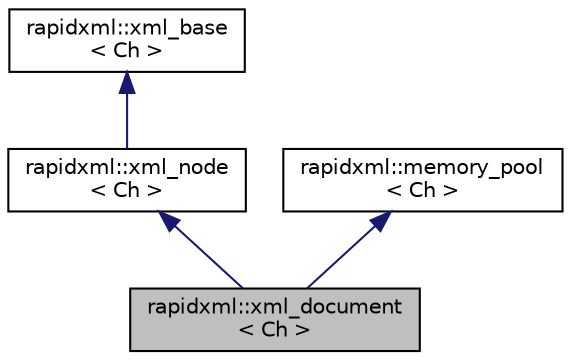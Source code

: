 digraph "rapidxml::xml_document&lt; Ch &gt;"
{
 // LATEX_PDF_SIZE
  edge [fontname="Helvetica",fontsize="10",labelfontname="Helvetica",labelfontsize="10"];
  node [fontname="Helvetica",fontsize="10",shape=record];
  Node1 [label="rapidxml::xml_document\l\< Ch \>",height=0.2,width=0.4,color="black", fillcolor="grey75", style="filled", fontcolor="black",tooltip=" "];
  Node2 -> Node1 [dir="back",color="midnightblue",fontsize="10",style="solid"];
  Node2 [label="rapidxml::xml_node\l\< Ch \>",height=0.2,width=0.4,color="black", fillcolor="white", style="filled",URL="$classrapidxml_1_1xml__node.html",tooltip=" "];
  Node3 -> Node2 [dir="back",color="midnightblue",fontsize="10",style="solid"];
  Node3 [label="rapidxml::xml_base\l\< Ch \>",height=0.2,width=0.4,color="black", fillcolor="white", style="filled",URL="$classrapidxml_1_1xml__base.html",tooltip=" "];
  Node4 -> Node1 [dir="back",color="midnightblue",fontsize="10",style="solid"];
  Node4 [label="rapidxml::memory_pool\l\< Ch \>",height=0.2,width=0.4,color="black", fillcolor="white", style="filled",URL="$classrapidxml_1_1memory__pool.html",tooltip=" "];
}
